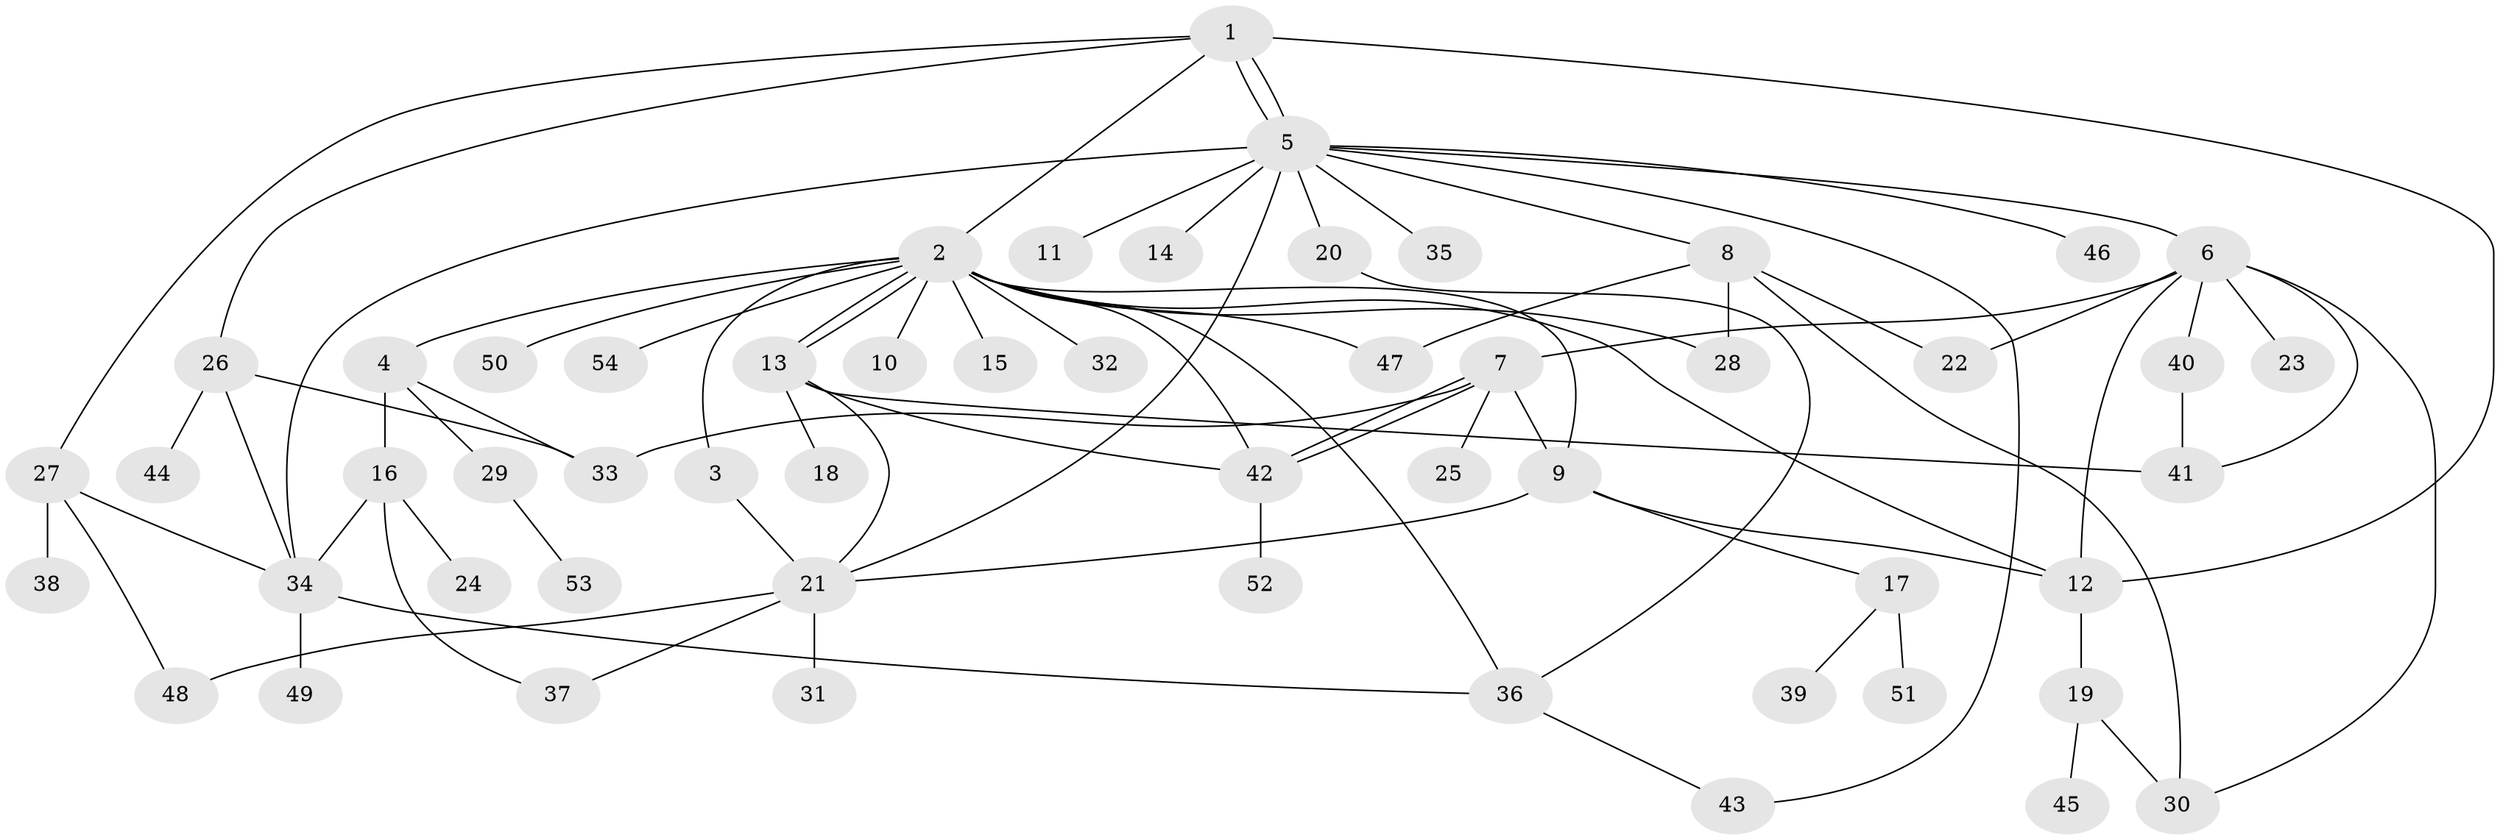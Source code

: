 // Generated by graph-tools (version 1.1) at 2025/26/03/09/25 03:26:07]
// undirected, 54 vertices, 82 edges
graph export_dot {
graph [start="1"]
  node [color=gray90,style=filled];
  1;
  2;
  3;
  4;
  5;
  6;
  7;
  8;
  9;
  10;
  11;
  12;
  13;
  14;
  15;
  16;
  17;
  18;
  19;
  20;
  21;
  22;
  23;
  24;
  25;
  26;
  27;
  28;
  29;
  30;
  31;
  32;
  33;
  34;
  35;
  36;
  37;
  38;
  39;
  40;
  41;
  42;
  43;
  44;
  45;
  46;
  47;
  48;
  49;
  50;
  51;
  52;
  53;
  54;
  1 -- 2;
  1 -- 5;
  1 -- 5;
  1 -- 12;
  1 -- 26;
  1 -- 27;
  2 -- 3;
  2 -- 4;
  2 -- 9;
  2 -- 10;
  2 -- 12;
  2 -- 13;
  2 -- 13;
  2 -- 15;
  2 -- 28;
  2 -- 32;
  2 -- 36;
  2 -- 42;
  2 -- 47;
  2 -- 50;
  2 -- 54;
  3 -- 21;
  4 -- 16;
  4 -- 29;
  4 -- 33;
  5 -- 6;
  5 -- 8;
  5 -- 11;
  5 -- 14;
  5 -- 20;
  5 -- 21;
  5 -- 34;
  5 -- 35;
  5 -- 43;
  5 -- 46;
  6 -- 7;
  6 -- 12;
  6 -- 22;
  6 -- 23;
  6 -- 30;
  6 -- 40;
  6 -- 41;
  7 -- 9;
  7 -- 25;
  7 -- 33;
  7 -- 42;
  7 -- 42;
  8 -- 22;
  8 -- 28;
  8 -- 30;
  8 -- 47;
  9 -- 12;
  9 -- 17;
  9 -- 21;
  12 -- 19;
  13 -- 18;
  13 -- 21;
  13 -- 41;
  13 -- 42;
  16 -- 24;
  16 -- 34;
  16 -- 37;
  17 -- 39;
  17 -- 51;
  19 -- 30;
  19 -- 45;
  20 -- 36;
  21 -- 31;
  21 -- 37;
  21 -- 48;
  26 -- 33;
  26 -- 34;
  26 -- 44;
  27 -- 34;
  27 -- 38;
  27 -- 48;
  29 -- 53;
  34 -- 36;
  34 -- 49;
  36 -- 43;
  40 -- 41;
  42 -- 52;
}
